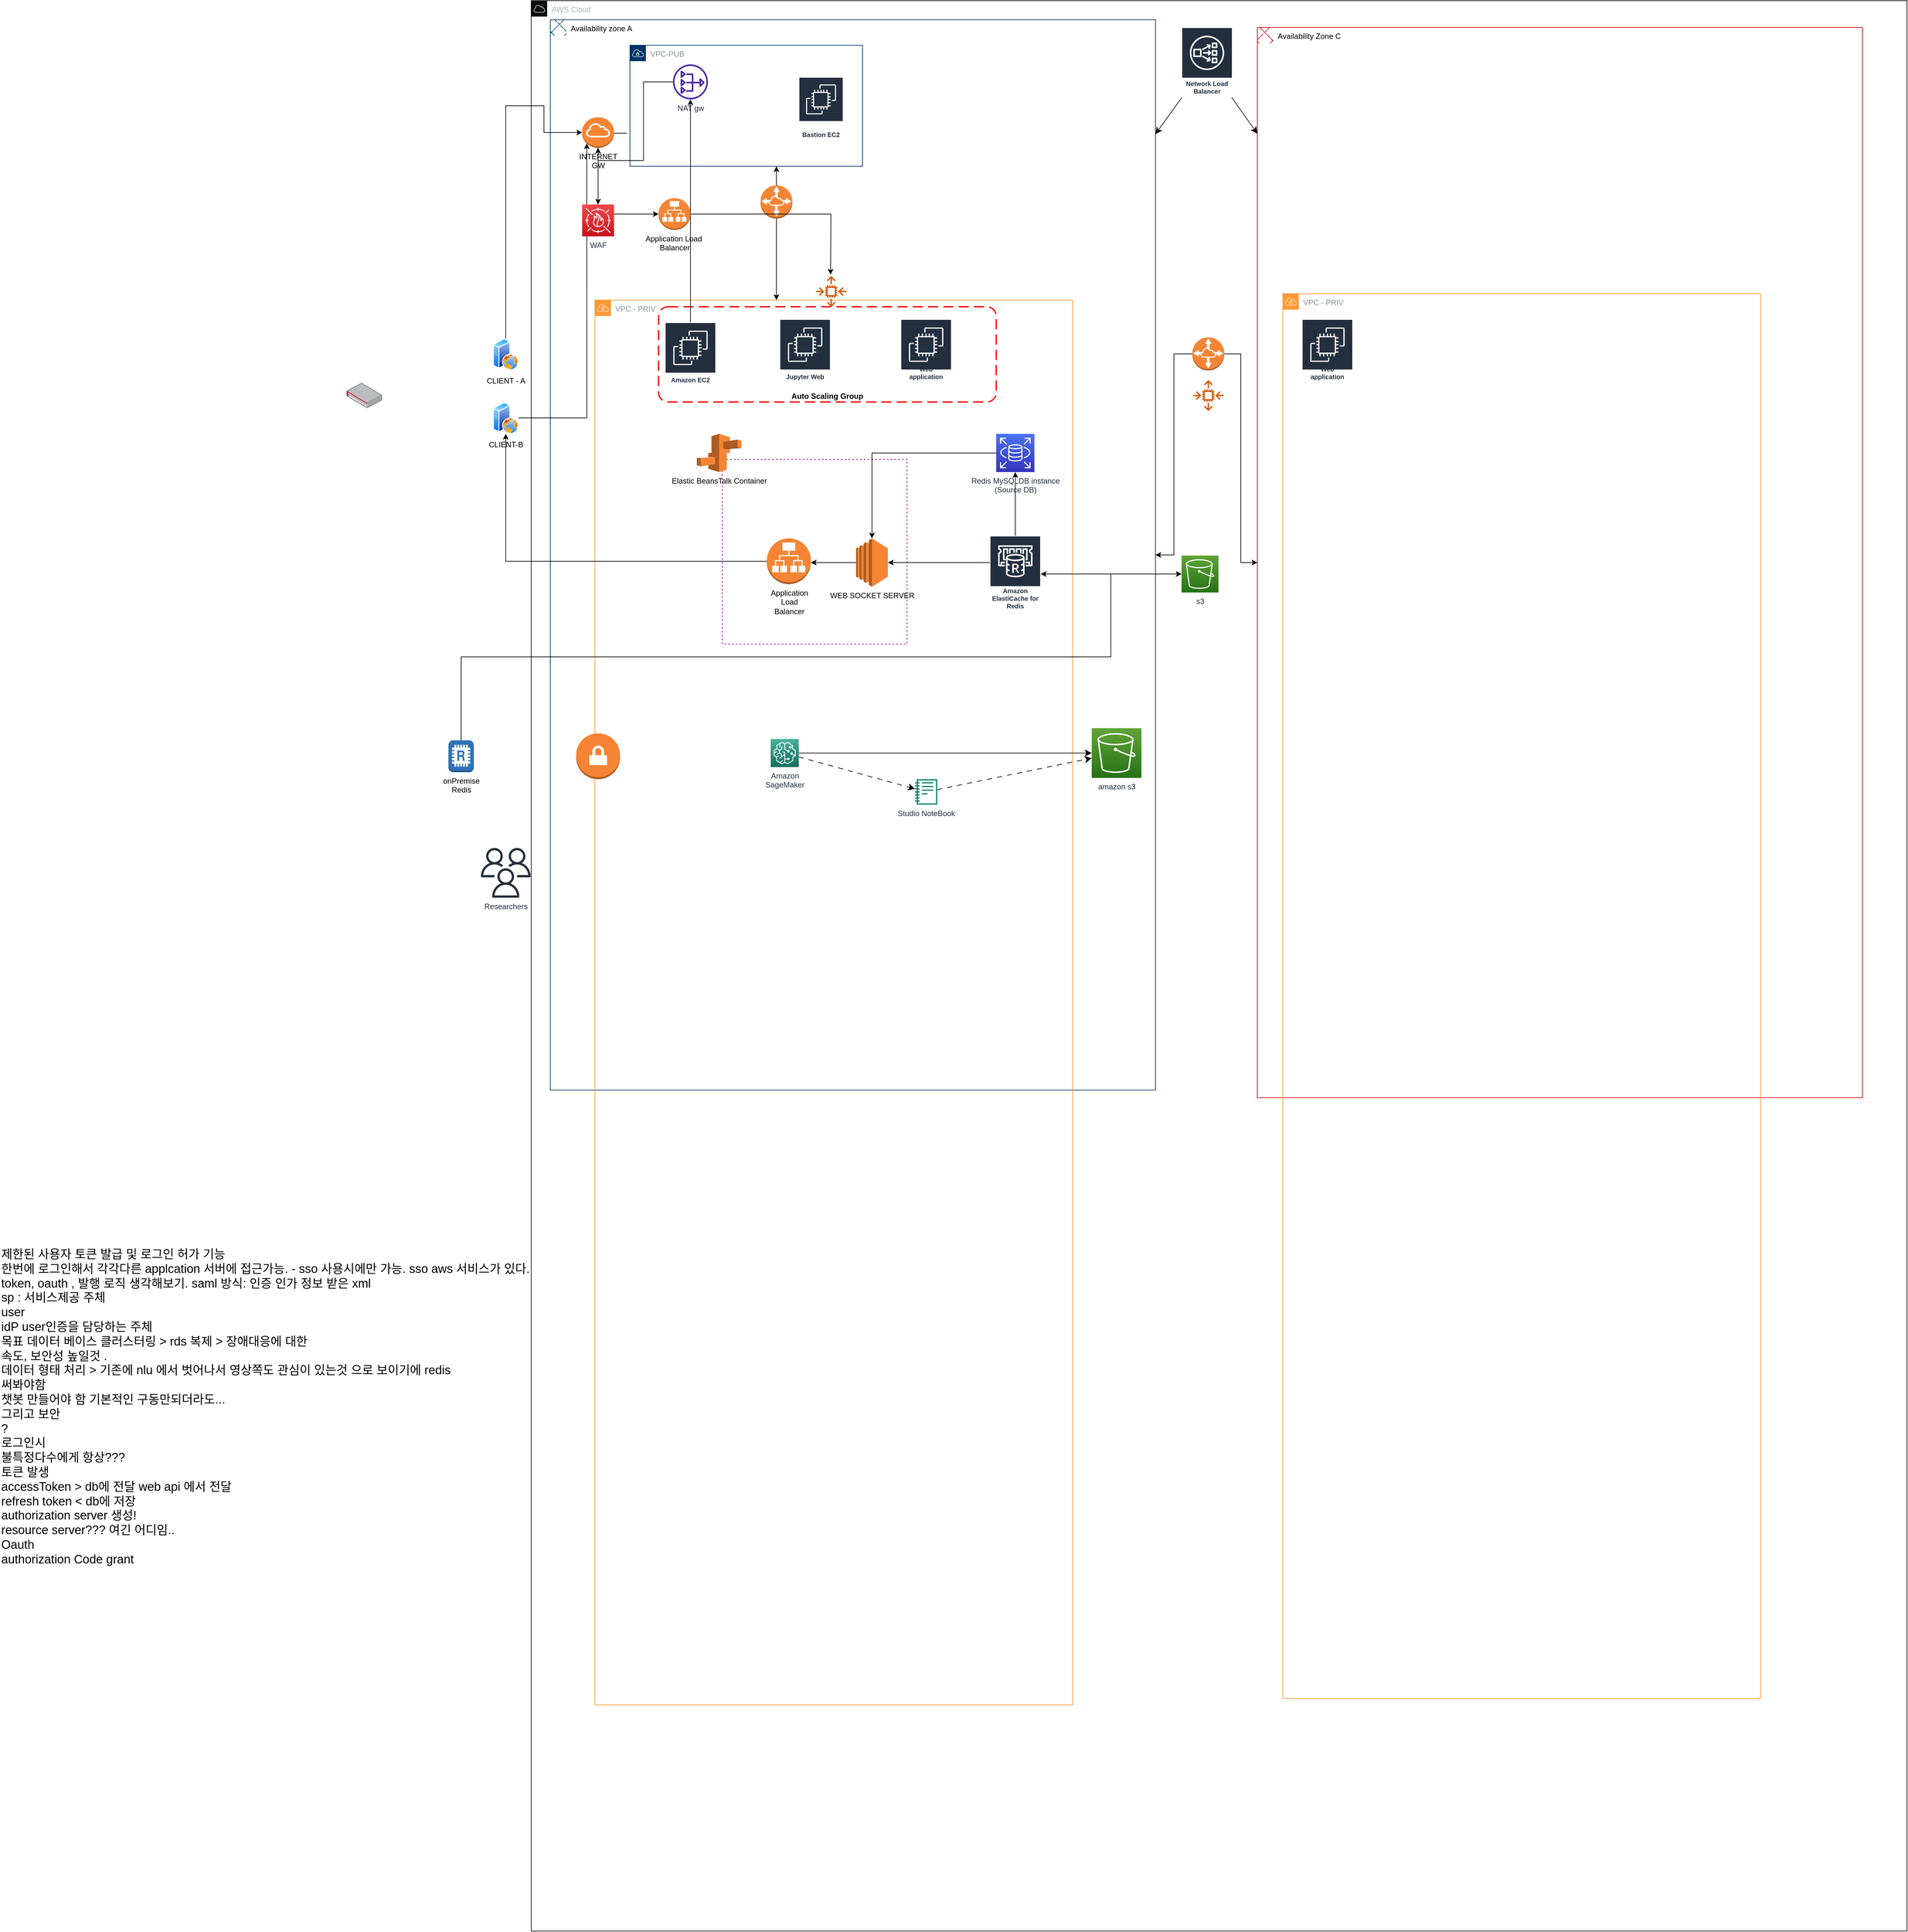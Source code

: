 <mxfile version="21.0.2" type="github">
  <diagram id="Ht1M8jgEwFfnCIfOTk4-" name="Page-1">
    <mxGraphModel dx="2299" dy="2205" grid="1" gridSize="10" guides="1" tooltips="1" connect="1" arrows="1" fold="1" page="1" pageScale="1" pageWidth="1169" pageHeight="827" math="0" shadow="0">
      <root>
        <mxCell id="0" />
        <mxCell id="1" parent="0" />
        <mxCell id="gqNzPMrKnhylWZQlq9tM-19" value="Auto Scaling Group" style="rounded=1;arcSize=10;dashed=1;strokeColor=#ff0000;fillColor=none;gradientColor=none;dashPattern=8 4;strokeWidth=2;fontStyle=1;verticalAlign=bottom;" parent="1" vertex="1">
          <mxGeometry x="290" y="-139.5" width="530" height="149.5" as="geometry" />
        </mxCell>
        <mxCell id="BePM_J13rFGYLzdqfS_X-57" value="AWS Cloud" style="sketch=0;outlineConnect=0;gradientColor=none;html=1;whiteSpace=wrap;fontSize=12;fontStyle=0;shape=mxgraph.aws4.group;grIcon=mxgraph.aws4.group_aws_cloud;strokeColor=#0C0D0D;fillColor=none;verticalAlign=top;align=left;spacingLeft=30;fontColor=#AAB7B8;dashed=0;" parent="1" vertex="1">
          <mxGeometry x="90" y="-620" width="2160" height="3030" as="geometry" />
        </mxCell>
        <mxCell id="gqNzPMrKnhylWZQlq9tM-2" value="&lt;font style=&quot;&quot; color=&quot;#000000&quot;&gt;Availability zone A&lt;/font&gt;" style="sketch=0;outlineConnect=0;html=1;whiteSpace=wrap;fontSize=12;fontStyle=0;shape=mxgraph.aws4.group;grIcon=mxgraph.aws4.group_availability_zone;strokeColor=#003366;fillColor=none;verticalAlign=top;align=left;spacingLeft=30;fontColor=#ffffff;fillStyle=cross-hatch;" parent="1" vertex="1">
          <mxGeometry x="120" y="-590" width="950" height="1680" as="geometry" />
        </mxCell>
        <mxCell id="BePM_J13rFGYLzdqfS_X-4" value="VPC - PRIV" style="sketch=0;outlineConnect=0;gradientColor=none;html=1;whiteSpace=wrap;fontSize=12;fontStyle=0;shape=mxgraph.aws4.group;grIcon=mxgraph.aws4.group_vpc;strokeColor=#FF9933;fillColor=none;verticalAlign=top;align=left;spacingLeft=30;fontColor=#879196;dashed=0;" parent="1" vertex="1">
          <mxGeometry x="190" y="-150" width="750" height="2205" as="geometry" />
        </mxCell>
        <mxCell id="BePM_J13rFGYLzdqfS_X-27" value="" style="whiteSpace=wrap;html=1;aspect=fixed;strokeColor=#990099;dashed=1;fillColor=none;" parent="1" vertex="1">
          <mxGeometry x="390" y="100" width="290" height="290" as="geometry" />
        </mxCell>
        <mxCell id="BePM_J13rFGYLzdqfS_X-5" value="VPC-PUB&lt;br&gt;" style="sketch=0;outlineConnect=0;gradientColor=none;html=1;whiteSpace=wrap;fontSize=12;fontStyle=0;shape=mxgraph.aws4.group;grIcon=mxgraph.aws4.group_vpc;strokeColor=#003366;fillColor=none;verticalAlign=top;align=left;spacingLeft=30;fontColor=#879196;dashed=0;" parent="1" vertex="1">
          <mxGeometry x="245" y="-550" width="365" height="190" as="geometry" />
        </mxCell>
        <mxCell id="BePM_J13rFGYLzdqfS_X-13" style="edgeStyle=orthogonalEdgeStyle;rounded=0;orthogonalLoop=1;jettySize=auto;html=1;" parent="1" source="BePM_J13rFGYLzdqfS_X-1" target="BePM_J13rFGYLzdqfS_X-8" edge="1">
          <mxGeometry relative="1" as="geometry">
            <Array as="points">
              <mxPoint x="110" y="-455" />
              <mxPoint x="110" y="-413" />
            </Array>
          </mxGeometry>
        </mxCell>
        <mxCell id="BePM_J13rFGYLzdqfS_X-1" value="CLIENT - A" style="aspect=fixed;perimeter=ellipsePerimeter;html=1;align=center;shadow=0;dashed=0;spacingTop=3;image;image=img/lib/active_directory/web_server.svg;" parent="1" vertex="1">
          <mxGeometry x="30" y="-90" width="40" height="50" as="geometry" />
        </mxCell>
        <mxCell id="BePM_J13rFGYLzdqfS_X-2" value="Bastion EC2" style="sketch=0;outlineConnect=0;fontColor=#232F3E;gradientColor=none;strokeColor=#ffffff;fillColor=#232F3E;dashed=0;verticalLabelPosition=middle;verticalAlign=bottom;align=center;html=1;whiteSpace=wrap;fontSize=10;fontStyle=1;spacing=3;shape=mxgraph.aws4.productIcon;prIcon=mxgraph.aws4.ec2;" parent="1" vertex="1">
          <mxGeometry x="510" y="-500" width="70" height="100" as="geometry" />
        </mxCell>
        <mxCell id="BePM_J13rFGYLzdqfS_X-7" style="edgeStyle=orthogonalEdgeStyle;rounded=0;orthogonalLoop=1;jettySize=auto;html=1;" parent="1" source="BePM_J13rFGYLzdqfS_X-3" target="BePM_J13rFGYLzdqfS_X-6" edge="1">
          <mxGeometry relative="1" as="geometry" />
        </mxCell>
        <mxCell id="BePM_J13rFGYLzdqfS_X-3" value="Amazon EC2" style="sketch=0;outlineConnect=0;fontColor=#232F3E;gradientColor=none;strokeColor=#ffffff;fillColor=#232F3E;dashed=0;verticalLabelPosition=middle;verticalAlign=bottom;align=center;html=1;whiteSpace=wrap;fontSize=10;fontStyle=1;spacing=3;shape=mxgraph.aws4.productIcon;prIcon=mxgraph.aws4.ec2;" parent="1" vertex="1">
          <mxGeometry x="300" y="-115" width="80" height="100" as="geometry" />
        </mxCell>
        <mxCell id="BePM_J13rFGYLzdqfS_X-16" style="edgeStyle=orthogonalEdgeStyle;rounded=0;orthogonalLoop=1;jettySize=auto;html=1;entryX=0.855;entryY=0.855;entryDx=0;entryDy=0;entryPerimeter=0;startArrow=none;" parent="1" target="BePM_J13rFGYLzdqfS_X-8" edge="1">
          <mxGeometry relative="1" as="geometry">
            <mxPoint x="240.0" y="-412" as="sourcePoint" />
            <Array as="points" />
          </mxGeometry>
        </mxCell>
        <mxCell id="BePM_J13rFGYLzdqfS_X-41" style="edgeStyle=orthogonalEdgeStyle;rounded=0;orthogonalLoop=1;jettySize=auto;html=1;entryX=0.5;entryY=1;entryDx=0;entryDy=0;entryPerimeter=0;" parent="1" source="BePM_J13rFGYLzdqfS_X-6" target="BePM_J13rFGYLzdqfS_X-8" edge="1">
          <mxGeometry relative="1" as="geometry" />
        </mxCell>
        <mxCell id="BePM_J13rFGYLzdqfS_X-6" value="NAT gw" style="sketch=0;outlineConnect=0;fontColor=#232F3E;gradientColor=none;fillColor=#4D27AA;strokeColor=none;dashed=0;verticalLabelPosition=bottom;verticalAlign=top;align=center;html=1;fontSize=12;fontStyle=0;aspect=fixed;pointerEvents=1;shape=mxgraph.aws4.nat_gateway;" parent="1" vertex="1">
          <mxGeometry x="312.5" y="-520" width="55" height="55" as="geometry" />
        </mxCell>
        <mxCell id="gqNzPMrKnhylWZQlq9tM-7" style="edgeStyle=orthogonalEdgeStyle;rounded=0;orthogonalLoop=1;jettySize=auto;html=1;" parent="1" source="BePM_J13rFGYLzdqfS_X-8" target="gqNzPMrKnhylWZQlq9tM-4" edge="1">
          <mxGeometry relative="1" as="geometry" />
        </mxCell>
        <mxCell id="BePM_J13rFGYLzdqfS_X-8" value="INTERNET&lt;br&gt;GW" style="outlineConnect=0;dashed=0;verticalLabelPosition=bottom;verticalAlign=top;align=center;html=1;shape=mxgraph.aws3.internet_gateway;fillColor=#F58534;gradientColor=none;strokeColor=#FF9933;" parent="1" vertex="1">
          <mxGeometry x="170" y="-437" width="50" height="48" as="geometry" />
        </mxCell>
        <mxCell id="BePM_J13rFGYLzdqfS_X-36" style="edgeStyle=orthogonalEdgeStyle;rounded=0;orthogonalLoop=1;jettySize=auto;html=1;" parent="1" source="BePM_J13rFGYLzdqfS_X-23" target="BePM_J13rFGYLzdqfS_X-32" edge="1">
          <mxGeometry relative="1" as="geometry">
            <Array as="points">
              <mxPoint x="550" y="262" />
              <mxPoint x="550" y="262" />
            </Array>
          </mxGeometry>
        </mxCell>
        <mxCell id="BePM_J13rFGYLzdqfS_X-23" value="WEB SOCKET SERVER" style="outlineConnect=0;dashed=0;verticalLabelPosition=bottom;verticalAlign=top;align=center;html=1;shape=mxgraph.aws3.ec2;fillColor=#F58534;gradientColor=none;strokeColor=#FF9933;" parent="1" vertex="1">
          <mxGeometry x="600" y="224" width="50" height="76" as="geometry" />
        </mxCell>
        <mxCell id="BePM_J13rFGYLzdqfS_X-25" style="edgeStyle=orthogonalEdgeStyle;rounded=0;orthogonalLoop=1;jettySize=auto;html=1;entryX=0.145;entryY=0.855;entryDx=0;entryDy=0;entryPerimeter=0;" parent="1" source="BePM_J13rFGYLzdqfS_X-24" target="BePM_J13rFGYLzdqfS_X-8" edge="1">
          <mxGeometry relative="1" as="geometry" />
        </mxCell>
        <mxCell id="BePM_J13rFGYLzdqfS_X-24" value="CLIENT-B&lt;br&gt;" style="aspect=fixed;perimeter=ellipsePerimeter;html=1;align=center;shadow=0;dashed=0;spacingTop=3;image;image=img/lib/active_directory/web_server.svg;" parent="1" vertex="1">
          <mxGeometry x="30" y="10" width="40" height="50" as="geometry" />
        </mxCell>
        <mxCell id="BePM_J13rFGYLzdqfS_X-26" value="Elastic BeansTalk Container" style="outlineConnect=0;dashed=0;verticalLabelPosition=bottom;verticalAlign=top;align=center;html=1;shape=mxgraph.aws3.elastic_beanstalk;fillColor=#F58534;gradientColor=none;strokeColor=#FF9933;" parent="1" vertex="1">
          <mxGeometry x="350" y="60" width="70" height="60" as="geometry" />
        </mxCell>
        <mxCell id="BePM_J13rFGYLzdqfS_X-37" style="edgeStyle=orthogonalEdgeStyle;rounded=0;orthogonalLoop=1;jettySize=auto;html=1;" parent="1" source="BePM_J13rFGYLzdqfS_X-32" target="BePM_J13rFGYLzdqfS_X-24" edge="1">
          <mxGeometry relative="1" as="geometry" />
        </mxCell>
        <mxCell id="BePM_J13rFGYLzdqfS_X-32" value="Application&lt;br&gt;Load&lt;br&gt;Balancer" style="outlineConnect=0;dashed=0;verticalLabelPosition=bottom;verticalAlign=top;align=center;html=1;shape=mxgraph.aws3.application_load_balancer;fillColor=#F58534;gradientColor=none;strokeColor=#990099;" parent="1" vertex="1">
          <mxGeometry x="460" y="224" width="69" height="72" as="geometry" />
        </mxCell>
        <mxCell id="BePM_J13rFGYLzdqfS_X-34" style="edgeStyle=orthogonalEdgeStyle;rounded=0;orthogonalLoop=1;jettySize=auto;html=1;" parent="1" source="BePM_J13rFGYLzdqfS_X-33" target="BePM_J13rFGYLzdqfS_X-23" edge="1">
          <mxGeometry relative="1" as="geometry">
            <Array as="points">
              <mxPoint x="760" y="262" />
              <mxPoint x="760" y="262" />
            </Array>
          </mxGeometry>
        </mxCell>
        <mxCell id="BePM_J13rFGYLzdqfS_X-59" value="" style="edgeStyle=orthogonalEdgeStyle;rounded=0;orthogonalLoop=1;jettySize=auto;html=1;" parent="1" source="BePM_J13rFGYLzdqfS_X-33" target="BePM_J13rFGYLzdqfS_X-58" edge="1">
          <mxGeometry relative="1" as="geometry" />
        </mxCell>
        <mxCell id="gqNzPMrKnhylWZQlq9tM-18" style="edgeStyle=orthogonalEdgeStyle;rounded=0;orthogonalLoop=1;jettySize=auto;html=1;" parent="1" source="BePM_J13rFGYLzdqfS_X-33" target="BePM_J13rFGYLzdqfS_X-54" edge="1">
          <mxGeometry relative="1" as="geometry" />
        </mxCell>
        <mxCell id="BePM_J13rFGYLzdqfS_X-33" value="Amazon ElastiCache for Redis" style="sketch=0;outlineConnect=0;fontColor=#232F3E;gradientColor=none;strokeColor=#ffffff;fillColor=#232F3E;dashed=0;verticalLabelPosition=middle;verticalAlign=bottom;align=center;html=1;whiteSpace=wrap;fontSize=10;fontStyle=1;spacing=3;shape=mxgraph.aws4.productIcon;prIcon=mxgraph.aws4.elasticache_for_redis;" parent="1" vertex="1">
          <mxGeometry x="810" y="220" width="80" height="120" as="geometry" />
        </mxCell>
        <mxCell id="BePM_J13rFGYLzdqfS_X-46" style="edgeStyle=orthogonalEdgeStyle;rounded=0;orthogonalLoop=1;jettySize=auto;html=1;" parent="1" source="BePM_J13rFGYLzdqfS_X-42" target="BePM_J13rFGYLzdqfS_X-5" edge="1">
          <mxGeometry relative="1" as="geometry">
            <Array as="points">
              <mxPoint x="475" y="-350" />
              <mxPoint x="475" y="-350" />
            </Array>
          </mxGeometry>
        </mxCell>
        <mxCell id="BePM_J13rFGYLzdqfS_X-47" style="edgeStyle=orthogonalEdgeStyle;rounded=0;orthogonalLoop=1;jettySize=auto;html=1;" parent="1" source="BePM_J13rFGYLzdqfS_X-42" target="BePM_J13rFGYLzdqfS_X-4" edge="1">
          <mxGeometry relative="1" as="geometry">
            <Array as="points">
              <mxPoint x="475" y="-230" />
              <mxPoint x="475" y="-230" />
            </Array>
          </mxGeometry>
        </mxCell>
        <mxCell id="BePM_J13rFGYLzdqfS_X-42" value="" style="outlineConnect=0;dashed=0;verticalLabelPosition=bottom;verticalAlign=top;align=center;html=1;shape=mxgraph.aws3.vpc_peering;fillColor=#F58536;gradientColor=none;strokeColor=#990099;direction=east;" parent="1" vertex="1">
          <mxGeometry x="450" y="-330" width="50" height="52" as="geometry" />
        </mxCell>
        <mxCell id="BePM_J13rFGYLzdqfS_X-61" style="edgeStyle=orthogonalEdgeStyle;rounded=0;orthogonalLoop=1;jettySize=auto;html=1;" parent="1" source="BePM_J13rFGYLzdqfS_X-50" target="BePM_J13rFGYLzdqfS_X-33" edge="1">
          <mxGeometry relative="1" as="geometry">
            <Array as="points">
              <mxPoint x="-20" y="410" />
              <mxPoint x="1000" y="410" />
            </Array>
          </mxGeometry>
        </mxCell>
        <mxCell id="BePM_J13rFGYLzdqfS_X-50" value="onPremise&lt;br&gt;Redis" style="outlineConnect=0;dashed=0;verticalLabelPosition=bottom;verticalAlign=top;align=center;html=1;shape=mxgraph.aws3.redis;fillColor=#2E73B8;gradientColor=none;strokeColor=#990099;" parent="1" vertex="1">
          <mxGeometry x="-40" y="541" width="40" height="50" as="geometry" />
        </mxCell>
        <mxCell id="BePM_J13rFGYLzdqfS_X-60" style="edgeStyle=orthogonalEdgeStyle;rounded=0;orthogonalLoop=1;jettySize=auto;html=1;" parent="1" source="BePM_J13rFGYLzdqfS_X-54" target="BePM_J13rFGYLzdqfS_X-23" edge="1">
          <mxGeometry relative="1" as="geometry" />
        </mxCell>
        <mxCell id="BePM_J13rFGYLzdqfS_X-54" value="Redis MySQLDB instance&lt;br&gt;(Source DB)" style="sketch=0;points=[[0,0,0],[0.25,0,0],[0.5,0,0],[0.75,0,0],[1,0,0],[0,1,0],[0.25,1,0],[0.5,1,0],[0.75,1,0],[1,1,0],[0,0.25,0],[0,0.5,0],[0,0.75,0],[1,0.25,0],[1,0.5,0],[1,0.75,0]];outlineConnect=0;fontColor=#232F3E;gradientColor=#4D72F3;gradientDirection=north;fillColor=#3334B9;strokeColor=#ffffff;dashed=0;verticalLabelPosition=bottom;verticalAlign=top;align=center;html=1;fontSize=12;fontStyle=0;aspect=fixed;shape=mxgraph.aws4.resourceIcon;resIcon=mxgraph.aws4.rds;" parent="1" vertex="1">
          <mxGeometry x="820" y="60" width="60" height="60" as="geometry" />
        </mxCell>
        <mxCell id="BePM_J13rFGYLzdqfS_X-55" value="" style="outlineConnect=0;dashed=0;verticalLabelPosition=bottom;verticalAlign=top;align=center;html=1;shape=mxgraph.aws3.vpn_gateway;fillColor=#F58534;gradientColor=none;strokeColor=#990099;" parent="1" vertex="1">
          <mxGeometry x="160.5" y="530" width="69" height="72" as="geometry" />
        </mxCell>
        <mxCell id="BePM_J13rFGYLzdqfS_X-56" value="" style="points=[];aspect=fixed;html=1;align=center;shadow=0;dashed=0;image;image=img/lib/allied_telesis/security/Router_VPN.svg;strokeColor=#990099;fillColor=none;" parent="1" vertex="1">
          <mxGeometry x="-200" y="-20" width="55.8" height="39.6" as="geometry" />
        </mxCell>
        <mxCell id="BePM_J13rFGYLzdqfS_X-58" value="s3" style="sketch=0;points=[[0,0,0],[0.25,0,0],[0.5,0,0],[0.75,0,0],[1,0,0],[0,1,0],[0.25,1,0],[0.5,1,0],[0.75,1,0],[1,1,0],[0,0.25,0],[0,0.5,0],[0,0.75,0],[1,0.25,0],[1,0.5,0],[1,0.75,0]];outlineConnect=0;fontColor=#232F3E;gradientColor=#60A337;gradientDirection=north;fillColor=#277116;strokeColor=#ffffff;dashed=0;verticalLabelPosition=bottom;verticalAlign=top;align=center;html=1;fontSize=12;fontStyle=0;aspect=fixed;shape=mxgraph.aws4.resourceIcon;resIcon=mxgraph.aws4.s3;" parent="1" vertex="1">
          <mxGeometry x="1111" y="251" width="58" height="58" as="geometry" />
        </mxCell>
        <mxCell id="gqNzPMrKnhylWZQlq9tM-15" style="edgeStyle=orthogonalEdgeStyle;rounded=0;orthogonalLoop=1;jettySize=auto;html=1;" parent="1" source="gqNzPMrKnhylWZQlq9tM-4" target="gqNzPMrKnhylWZQlq9tM-12" edge="1">
          <mxGeometry relative="1" as="geometry">
            <Array as="points">
              <mxPoint x="230" y="-285" />
              <mxPoint x="230" y="-285" />
            </Array>
          </mxGeometry>
        </mxCell>
        <mxCell id="gqNzPMrKnhylWZQlq9tM-4" value="WAF" style="sketch=0;points=[[0,0,0],[0.25,0,0],[0.5,0,0],[0.75,0,0],[1,0,0],[0,1,0],[0.25,1,0],[0.5,1,0],[0.75,1,0],[1,1,0],[0,0.25,0],[0,0.5,0],[0,0.75,0],[1,0.25,0],[1,0.5,0],[1,0.75,0]];outlineConnect=0;fontColor=#232F3E;gradientColor=#F54749;gradientDirection=north;fillColor=#C7131F;strokeColor=#ffffff;dashed=0;verticalLabelPosition=bottom;verticalAlign=top;align=center;html=1;fontSize=12;fontStyle=0;aspect=fixed;shape=mxgraph.aws4.resourceIcon;resIcon=mxgraph.aws4.waf;" parent="1" vertex="1">
          <mxGeometry x="170" y="-300" width="50" height="50" as="geometry" />
        </mxCell>
        <mxCell id="gqNzPMrKnhylWZQlq9tM-9" value="Jupyter Web" style="sketch=0;outlineConnect=0;fontColor=#232F3E;gradientColor=none;strokeColor=#ffffff;fillColor=#232F3E;dashed=0;verticalLabelPosition=middle;verticalAlign=bottom;align=center;html=1;whiteSpace=wrap;fontSize=10;fontStyle=1;spacing=3;shape=mxgraph.aws4.productIcon;prIcon=mxgraph.aws4.ec2;" parent="1" vertex="1">
          <mxGeometry x="480" y="-120" width="80" height="100" as="geometry" />
        </mxCell>
        <mxCell id="gqNzPMrKnhylWZQlq9tM-10" value="Web application" style="sketch=0;outlineConnect=0;fontColor=#232F3E;gradientColor=none;strokeColor=#ffffff;fillColor=#232F3E;dashed=0;verticalLabelPosition=middle;verticalAlign=bottom;align=center;html=1;whiteSpace=wrap;fontSize=10;fontStyle=1;spacing=3;shape=mxgraph.aws4.productIcon;prIcon=mxgraph.aws4.ec2;" parent="1" vertex="1">
          <mxGeometry x="670" y="-120" width="80" height="100" as="geometry" />
        </mxCell>
        <mxCell id="gqNzPMrKnhylWZQlq9tM-17" style="edgeStyle=orthogonalEdgeStyle;rounded=0;orthogonalLoop=1;jettySize=auto;html=1;" parent="1" source="gqNzPMrKnhylWZQlq9tM-12" edge="1">
          <mxGeometry relative="1" as="geometry">
            <mxPoint x="560" y="-190" as="targetPoint" />
          </mxGeometry>
        </mxCell>
        <mxCell id="gqNzPMrKnhylWZQlq9tM-12" value="Application Load&amp;nbsp;&lt;br&gt;Balancer" style="outlineConnect=0;dashed=0;verticalLabelPosition=bottom;verticalAlign=top;align=center;html=1;shape=mxgraph.aws3.application_load_balancer;fillColor=#F58534;gradientColor=none;" parent="1" vertex="1">
          <mxGeometry x="290" y="-310" width="50" height="50" as="geometry" />
        </mxCell>
        <mxCell id="gqNzPMrKnhylWZQlq9tM-20" value="" style="sketch=0;outlineConnect=0;fontColor=#232F3E;gradientColor=none;fillColor=#D45B07;strokeColor=none;dashed=0;verticalLabelPosition=bottom;verticalAlign=top;align=center;html=1;fontSize=12;fontStyle=0;aspect=fixed;pointerEvents=1;shape=mxgraph.aws4.auto_scaling2;" parent="1" vertex="1">
          <mxGeometry x="537" y="-187.5" width="48" height="48" as="geometry" />
        </mxCell>
        <mxCell id="gqNzPMrKnhylWZQlq9tM-23" value="&lt;font color=&quot;#000000&quot;&gt;Availability Zone C&lt;/font&gt;" style="sketch=0;outlineConnect=0;html=1;whiteSpace=wrap;fontSize=12;fontStyle=0;shape=mxgraph.aws4.group;grIcon=mxgraph.aws4.group_availability_zone;strokeColor=#CC0000;fillColor=none;verticalAlign=top;align=left;spacingLeft=30;fontColor=#ffffff;fillStyle=cross-hatch;" parent="1" vertex="1">
          <mxGeometry x="1230" y="-578" width="950" height="1680" as="geometry" />
        </mxCell>
        <mxCell id="gqNzPMrKnhylWZQlq9tM-24" value="Web application" style="sketch=0;outlineConnect=0;fontColor=#232F3E;gradientColor=none;strokeColor=#ffffff;fillColor=#232F3E;dashed=0;verticalLabelPosition=middle;verticalAlign=bottom;align=center;html=1;whiteSpace=wrap;fontSize=10;fontStyle=1;spacing=3;shape=mxgraph.aws4.productIcon;prIcon=mxgraph.aws4.ec2;" parent="1" vertex="1">
          <mxGeometry x="1300" y="-120" width="80" height="100" as="geometry" />
        </mxCell>
        <mxCell id="gqNzPMrKnhylWZQlq9tM-25" value="" style="sketch=0;outlineConnect=0;fontColor=#232F3E;gradientColor=none;fillColor=#D45B07;strokeColor=none;dashed=0;verticalLabelPosition=bottom;verticalAlign=top;align=center;html=1;fontSize=12;fontStyle=0;aspect=fixed;pointerEvents=1;shape=mxgraph.aws4.auto_scaling2;" parent="1" vertex="1">
          <mxGeometry x="1129" y="-24.2" width="48" height="48" as="geometry" />
        </mxCell>
        <mxCell id="gqNzPMrKnhylWZQlq9tM-28" value="" style="edgeStyle=orthogonalEdgeStyle;rounded=0;orthogonalLoop=1;jettySize=auto;html=1;" parent="1" source="gqNzPMrKnhylWZQlq9tM-26" target="gqNzPMrKnhylWZQlq9tM-2" edge="1">
          <mxGeometry relative="1" as="geometry" />
        </mxCell>
        <mxCell id="gqNzPMrKnhylWZQlq9tM-29" value="" style="edgeStyle=orthogonalEdgeStyle;rounded=0;orthogonalLoop=1;jettySize=auto;html=1;" parent="1" source="gqNzPMrKnhylWZQlq9tM-26" target="gqNzPMrKnhylWZQlq9tM-23" edge="1">
          <mxGeometry relative="1" as="geometry" />
        </mxCell>
        <mxCell id="gqNzPMrKnhylWZQlq9tM-26" value="" style="outlineConnect=0;dashed=0;verticalLabelPosition=bottom;verticalAlign=top;align=center;html=1;shape=mxgraph.aws3.vpc_peering;fillColor=#F58536;gradientColor=none;strokeColor=#990099;direction=east;" parent="1" vertex="1">
          <mxGeometry x="1128" y="-91.5" width="50" height="52" as="geometry" />
        </mxCell>
        <mxCell id="gqNzPMrKnhylWZQlq9tM-30" value="VPC - PRIV" style="sketch=0;outlineConnect=0;gradientColor=none;html=1;whiteSpace=wrap;fontSize=12;fontStyle=0;shape=mxgraph.aws4.group;grIcon=mxgraph.aws4.group_vpc;strokeColor=#FF9933;fillColor=none;verticalAlign=top;align=left;spacingLeft=30;fontColor=#879196;dashed=0;" parent="1" vertex="1">
          <mxGeometry x="1270" y="-160" width="750" height="2205" as="geometry" />
        </mxCell>
        <mxCell id="8PjwgLb8ljizYgiM2DZT-9" style="edgeStyle=none;curved=1;rounded=0;orthogonalLoop=1;jettySize=auto;html=1;fontSize=12;startSize=8;endSize=8;dashed=1;dashPattern=8 8;" edge="1" parent="1" source="8PjwgLb8ljizYgiM2DZT-1" target="8PjwgLb8ljizYgiM2DZT-5">
          <mxGeometry relative="1" as="geometry" />
        </mxCell>
        <mxCell id="8PjwgLb8ljizYgiM2DZT-11" style="edgeStyle=none;curved=1;rounded=0;orthogonalLoop=1;jettySize=auto;html=1;fontSize=12;startSize=8;endSize=8;" edge="1" parent="1" source="8PjwgLb8ljizYgiM2DZT-1" target="8PjwgLb8ljizYgiM2DZT-8">
          <mxGeometry relative="1" as="geometry" />
        </mxCell>
        <mxCell id="8PjwgLb8ljizYgiM2DZT-1" value="Amazon&lt;br&gt;SageMaker" style="sketch=0;points=[[0,0,0],[0.25,0,0],[0.5,0,0],[0.75,0,0],[1,0,0],[0,1,0],[0.25,1,0],[0.5,1,0],[0.75,1,0],[1,1,0],[0,0.25,0],[0,0.5,0],[0,0.75,0],[1,0.25,0],[1,0.5,0],[1,0.75,0]];outlineConnect=0;fontColor=#232F3E;gradientColor=#4AB29A;gradientDirection=north;fillColor=#116D5B;strokeColor=#ffffff;dashed=0;verticalLabelPosition=bottom;verticalAlign=top;align=center;html=1;fontSize=12;fontStyle=0;aspect=fixed;shape=mxgraph.aws4.resourceIcon;resIcon=mxgraph.aws4.sagemaker;" vertex="1" parent="1">
          <mxGeometry x="466" y="539" width="44" height="44" as="geometry" />
        </mxCell>
        <mxCell id="8PjwgLb8ljizYgiM2DZT-10" style="edgeStyle=none;curved=1;rounded=0;orthogonalLoop=1;jettySize=auto;html=1;fontSize=12;startSize=8;endSize=8;dashed=1;dashPattern=8 8;" edge="1" parent="1" source="8PjwgLb8ljizYgiM2DZT-5" target="8PjwgLb8ljizYgiM2DZT-8">
          <mxGeometry relative="1" as="geometry" />
        </mxCell>
        <mxCell id="8PjwgLb8ljizYgiM2DZT-5" value="Studio NoteBook" style="sketch=0;outlineConnect=0;fontColor=#232F3E;gradientColor=none;fillColor=#067F68;strokeColor=none;dashed=0;verticalLabelPosition=bottom;verticalAlign=top;align=center;html=1;fontSize=12;fontStyle=0;aspect=fixed;pointerEvents=1;shape=mxgraph.aws4.sagemaker_notebook;" vertex="1" parent="1">
          <mxGeometry x="692.56" y="602" width="34.87" height="40" as="geometry" />
        </mxCell>
        <mxCell id="8PjwgLb8ljizYgiM2DZT-8" value="amazon s3" style="sketch=0;points=[[0,0,0],[0.25,0,0],[0.5,0,0],[0.75,0,0],[1,0,0],[0,1,0],[0.25,1,0],[0.5,1,0],[0.75,1,0],[1,1,0],[0,0.25,0],[0,0.5,0],[0,0.75,0],[1,0.25,0],[1,0.5,0],[1,0.75,0]];outlineConnect=0;fontColor=#232F3E;gradientColor=#60A337;gradientDirection=north;fillColor=#277116;strokeColor=#ffffff;dashed=0;verticalLabelPosition=bottom;verticalAlign=top;align=center;html=1;fontSize=12;fontStyle=0;aspect=fixed;shape=mxgraph.aws4.resourceIcon;resIcon=mxgraph.aws4.s3;" vertex="1" parent="1">
          <mxGeometry x="970" y="522" width="78" height="78" as="geometry" />
        </mxCell>
        <mxCell id="8PjwgLb8ljizYgiM2DZT-12" value="Researchers" style="sketch=0;outlineConnect=0;fontColor=#232F3E;gradientColor=none;fillColor=#232F3D;strokeColor=none;dashed=0;verticalLabelPosition=bottom;verticalAlign=top;align=center;html=1;fontSize=12;fontStyle=0;aspect=fixed;pointerEvents=1;shape=mxgraph.aws4.users;" vertex="1" parent="1">
          <mxGeometry x="11" y="710" width="78" height="78" as="geometry" />
        </mxCell>
        <mxCell id="8PjwgLb8ljizYgiM2DZT-14" value="&lt;font style=&quot;font-size: 19px;&quot;&gt;제한된 사용자 토큰 발급 및 로그인 허가 기능&amp;nbsp; &amp;nbsp;&lt;br&gt;한번에 로그인해서 각각다른 applcation 서버에 접근가능. - sso 사용시에만 가능. sso aws 서비스가 있다.&lt;br&gt;token, oauth , 발행 로직 생각해보기. saml 방식: 인증 인가 정보 받은 xml&lt;br&gt;sp : 서비스제공 주체&lt;br&gt;user&lt;br&gt;idP user인증을 담당하는 주체&lt;br&gt;목표 데이터 베이스 클러스터링 &amp;gt; rds 복제 &amp;gt; 장애대응에 대한&amp;nbsp;&lt;br&gt;속도, 보안성 높일것 .&lt;br&gt;데이터 형태 처리 &amp;gt; 기존에 nlu 에서 벗어나서 영상쪽도 관심이 있는것 으로 보이기에 redis&amp;nbsp;&lt;br&gt;써봐야함&lt;br&gt;챗봇 만들어야 함 기본적인 구동만되더라도...&lt;br&gt;그리고 보안&lt;br&gt;?&amp;nbsp;&lt;br&gt;로그인시 &lt;br&gt;불특정다수에게 항상???&amp;nbsp;&lt;br&gt;토큰 발생&lt;br&gt;accessToken &amp;gt; db에 전달 web api 에서 전달&lt;br&gt;refresh token &amp;lt; db에 저장&lt;br&gt;authorization server 생성!&lt;br&gt;resource server??? 여긴 어디임..&lt;br&gt;Oauth&amp;nbsp;&lt;br&gt;authorization Code grant&lt;br&gt;&lt;br&gt;&lt;/font&gt;" style="text;strokeColor=none;fillColor=none;align=left;verticalAlign=top;rounded=0;fontSize=16;html=1;" vertex="1" parent="1">
          <mxGeometry x="-744" y="1330" width="1280" height="230" as="geometry" />
        </mxCell>
        <mxCell id="8PjwgLb8ljizYgiM2DZT-16" value="" style="edgeStyle=none;curved=1;rounded=0;orthogonalLoop=1;jettySize=auto;html=1;fontSize=12;startSize=8;endSize=8;" edge="1" parent="1" source="8PjwgLb8ljizYgiM2DZT-15" target="gqNzPMrKnhylWZQlq9tM-2">
          <mxGeometry relative="1" as="geometry" />
        </mxCell>
        <mxCell id="8PjwgLb8ljizYgiM2DZT-17" value="" style="edgeStyle=none;curved=1;rounded=0;orthogonalLoop=1;jettySize=auto;html=1;fontSize=12;startSize=8;endSize=8;" edge="1" parent="1" source="8PjwgLb8ljizYgiM2DZT-15" target="gqNzPMrKnhylWZQlq9tM-23">
          <mxGeometry relative="1" as="geometry" />
        </mxCell>
        <mxCell id="8PjwgLb8ljizYgiM2DZT-15" value="Network Load Balancer" style="sketch=0;outlineConnect=0;fontColor=#232F3E;gradientColor=none;strokeColor=#ffffff;fillColor=#232F3E;dashed=0;verticalLabelPosition=middle;verticalAlign=bottom;align=center;html=1;whiteSpace=wrap;fontSize=10;fontStyle=1;spacing=3;shape=mxgraph.aws4.productIcon;prIcon=mxgraph.aws4.network_load_balancer;" vertex="1" parent="1">
          <mxGeometry x="1111" y="-578" width="80" height="110" as="geometry" />
        </mxCell>
      </root>
    </mxGraphModel>
  </diagram>
</mxfile>
